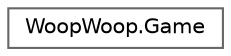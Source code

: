 digraph "Graphical Class Hierarchy"
{
 // LATEX_PDF_SIZE
  bgcolor="transparent";
  edge [fontname=Helvetica,fontsize=10,labelfontname=Helvetica,labelfontsize=10];
  node [fontname=Helvetica,fontsize=10,shape=box,height=0.2,width=0.4];
  rankdir="LR";
  Node0 [id="Node000000",label="WoopWoop.Game",height=0.2,width=0.4,color="grey40", fillcolor="white", style="filled",URL="$class_woop_woop_1_1_game.html",tooltip="Represents the base class for a game."];
}
